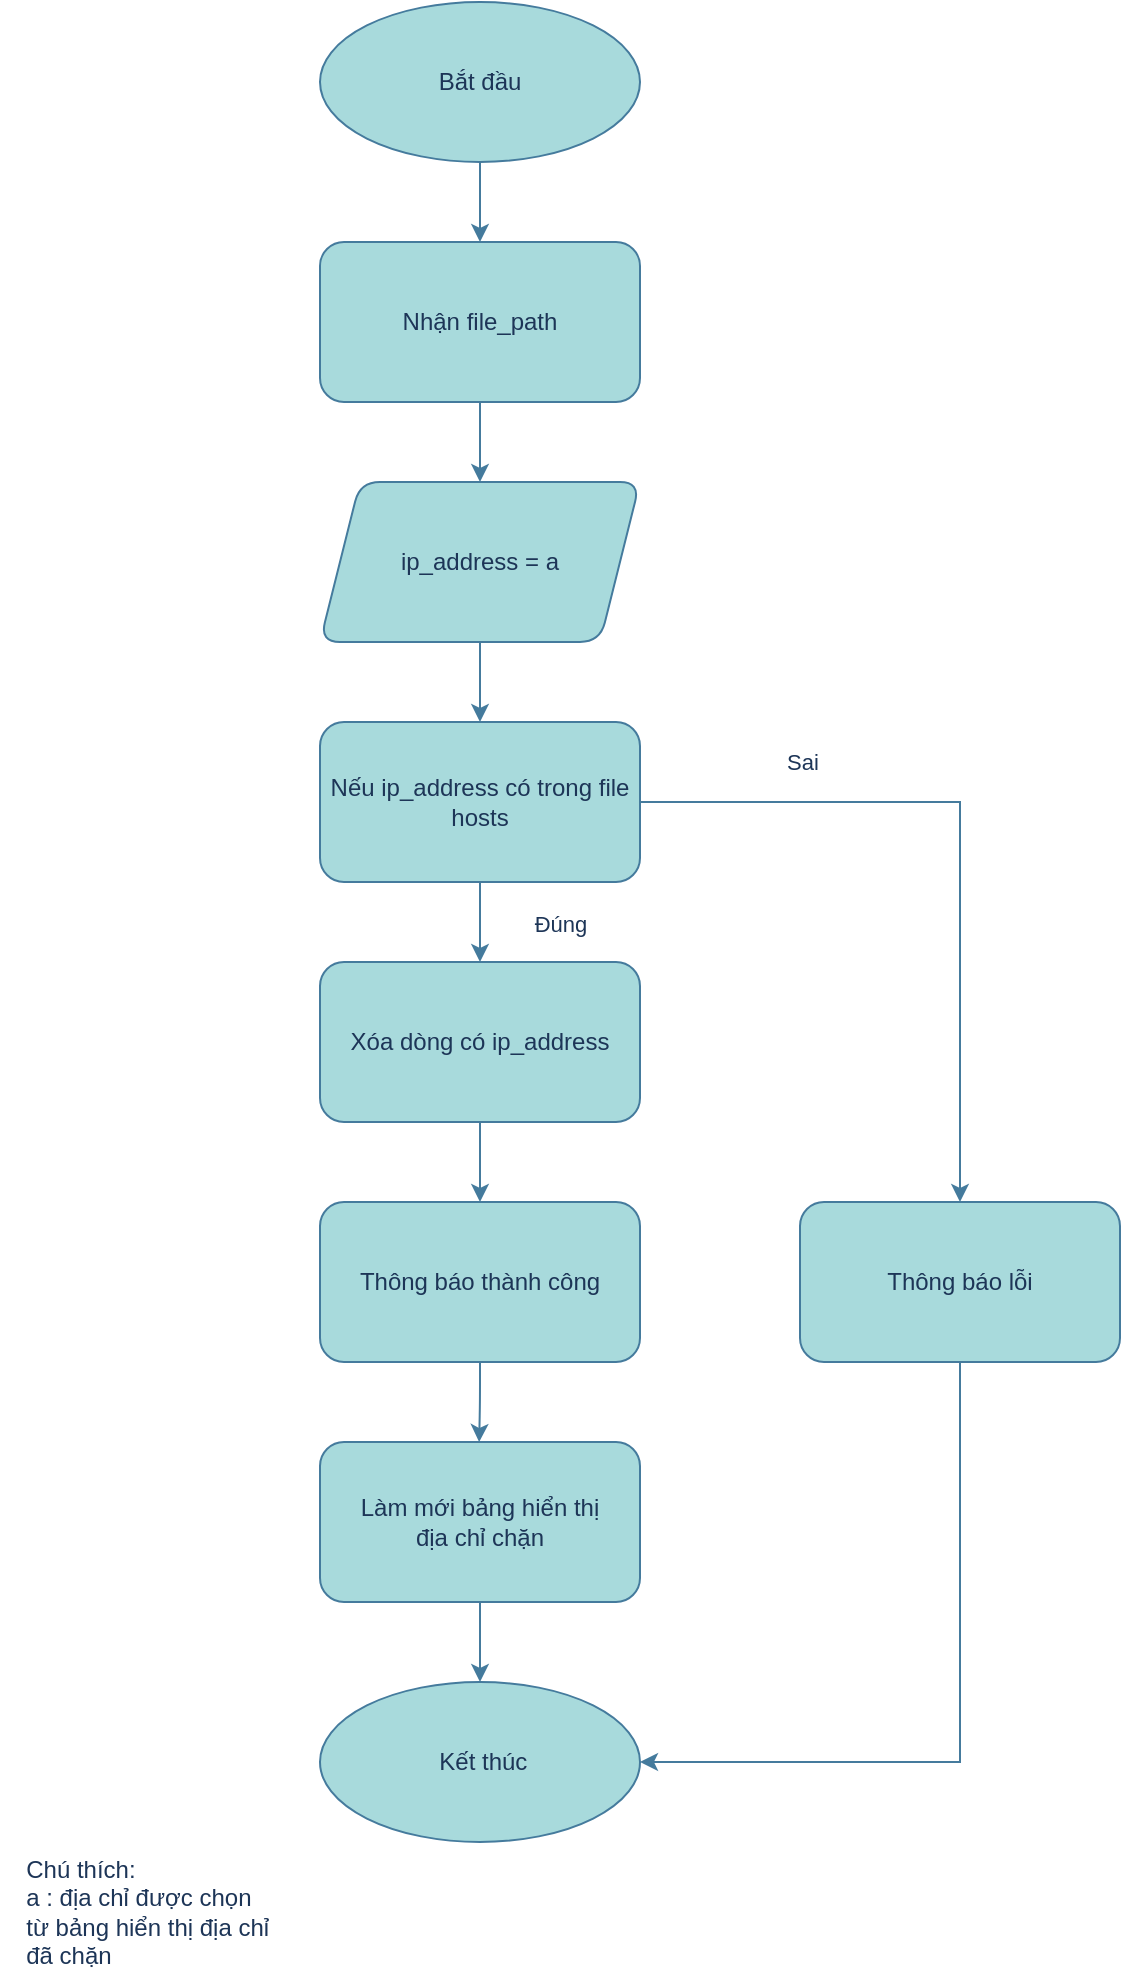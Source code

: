 <mxfile version="22.1.16" type="github">
  <diagram name="Trang-1" id="3MHq3e8uxHSeCojH_CD0">
    <mxGraphModel dx="1186" dy="826" grid="1" gridSize="10" guides="1" tooltips="1" connect="1" arrows="1" fold="1" page="1" pageScale="1" pageWidth="827" pageHeight="1169" math="0" shadow="0">
      <root>
        <mxCell id="0" />
        <mxCell id="1" parent="0" />
        <mxCell id="IOJXYS6W1uLF5T40510P-1" style="edgeStyle=orthogonalEdgeStyle;rounded=1;orthogonalLoop=1;jettySize=auto;html=1;exitX=0.5;exitY=1;exitDx=0;exitDy=0;entryX=0.5;entryY=0;entryDx=0;entryDy=0;labelBackgroundColor=none;strokeColor=#457B9D;fontColor=default;" edge="1" parent="1" source="IOJXYS6W1uLF5T40510P-2" target="IOJXYS6W1uLF5T40510P-27">
          <mxGeometry relative="1" as="geometry" />
        </mxCell>
        <mxCell id="IOJXYS6W1uLF5T40510P-2" value="Bắt đầu" style="ellipse;whiteSpace=wrap;html=1;labelBackgroundColor=none;fillColor=#A8DADC;strokeColor=#457B9D;fontColor=#1D3557;rounded=1;" vertex="1" parent="1">
          <mxGeometry x="280" y="80" width="160" height="80" as="geometry" />
        </mxCell>
        <mxCell id="IOJXYS6W1uLF5T40510P-3" style="edgeStyle=orthogonalEdgeStyle;rounded=1;orthogonalLoop=1;jettySize=auto;html=1;exitX=0.5;exitY=1;exitDx=0;exitDy=0;entryX=0.5;entryY=0;entryDx=0;entryDy=0;labelBackgroundColor=none;strokeColor=#457B9D;fontColor=default;" edge="1" parent="1" source="IOJXYS6W1uLF5T40510P-4" target="IOJXYS6W1uLF5T40510P-18">
          <mxGeometry relative="1" as="geometry" />
        </mxCell>
        <mxCell id="IOJXYS6W1uLF5T40510P-4" value="&lt;font style=&quot;font-size: 12px;&quot;&gt;ip_address = a&lt;br&gt;&lt;/font&gt;" style="shape=parallelogram;perimeter=parallelogramPerimeter;whiteSpace=wrap;html=1;fixedSize=1;labelBackgroundColor=none;fillColor=#A8DADC;strokeColor=#457B9D;fontColor=#1D3557;rounded=1;" vertex="1" parent="1">
          <mxGeometry x="280" y="320" width="160" height="80" as="geometry" />
        </mxCell>
        <mxCell id="IOJXYS6W1uLF5T40510P-28" style="edgeStyle=orthogonalEdgeStyle;rounded=0;orthogonalLoop=1;jettySize=auto;html=1;exitX=0.5;exitY=1;exitDx=0;exitDy=0;entryX=0.5;entryY=0;entryDx=0;entryDy=0;labelBackgroundColor=none;strokeColor=#457B9D;fontColor=default;" edge="1" parent="1" source="IOJXYS6W1uLF5T40510P-11" target="IOJXYS6W1uLF5T40510P-20">
          <mxGeometry relative="1" as="geometry" />
        </mxCell>
        <mxCell id="IOJXYS6W1uLF5T40510P-11" value="Xóa dòng có ip_address" style="rounded=1;whiteSpace=wrap;html=1;labelBackgroundColor=none;fillColor=#A8DADC;strokeColor=#457B9D;fontColor=#1D3557;" vertex="1" parent="1">
          <mxGeometry x="280" y="560" width="160" height="80" as="geometry" />
        </mxCell>
        <mxCell id="IOJXYS6W1uLF5T40510P-14" style="edgeStyle=orthogonalEdgeStyle;rounded=1;orthogonalLoop=1;jettySize=auto;html=1;exitX=0.5;exitY=1;exitDx=0;exitDy=0;entryX=0.5;entryY=0;entryDx=0;entryDy=0;labelBackgroundColor=none;strokeColor=#457B9D;fontColor=default;" edge="1" parent="1" source="IOJXYS6W1uLF5T40510P-18">
          <mxGeometry relative="1" as="geometry">
            <mxPoint x="360" y="560" as="targetPoint" />
          </mxGeometry>
        </mxCell>
        <mxCell id="IOJXYS6W1uLF5T40510P-15" value="Đúng" style="edgeLabel;html=1;align=center;verticalAlign=middle;resizable=0;points=[];labelBackgroundColor=none;fontColor=#1D3557;rounded=1;" vertex="1" connectable="0" parent="IOJXYS6W1uLF5T40510P-14">
          <mxGeometry x="-0.197" y="1" relative="1" as="geometry">
            <mxPoint x="39" y="4" as="offset" />
          </mxGeometry>
        </mxCell>
        <mxCell id="IOJXYS6W1uLF5T40510P-29" style="edgeStyle=orthogonalEdgeStyle;rounded=0;orthogonalLoop=1;jettySize=auto;html=1;exitX=1;exitY=0.5;exitDx=0;exitDy=0;entryX=0.5;entryY=0;entryDx=0;entryDy=0;labelBackgroundColor=none;strokeColor=#457B9D;fontColor=default;" edge="1" parent="1" source="IOJXYS6W1uLF5T40510P-18" target="IOJXYS6W1uLF5T40510P-25">
          <mxGeometry relative="1" as="geometry" />
        </mxCell>
        <mxCell id="IOJXYS6W1uLF5T40510P-31" value="Sai" style="edgeLabel;html=1;align=center;verticalAlign=middle;resizable=0;points=[];fontColor=#1D3557;" vertex="1" connectable="0" parent="IOJXYS6W1uLF5T40510P-29">
          <mxGeometry x="-0.563" y="1" relative="1" as="geometry">
            <mxPoint x="2" y="-19" as="offset" />
          </mxGeometry>
        </mxCell>
        <mxCell id="IOJXYS6W1uLF5T40510P-18" value="Nếu ip_address có trong file hosts" style="rounded=1;whiteSpace=wrap;html=1;labelBackgroundColor=none;fillColor=#A8DADC;strokeColor=#457B9D;fontColor=#1D3557;" vertex="1" parent="1">
          <mxGeometry x="280" y="440" width="160" height="80" as="geometry" />
        </mxCell>
        <mxCell id="IOJXYS6W1uLF5T40510P-19" style="edgeStyle=orthogonalEdgeStyle;rounded=1;orthogonalLoop=1;jettySize=auto;html=1;exitX=0.5;exitY=1;exitDx=0;exitDy=0;labelBackgroundColor=none;strokeColor=#457B9D;fontColor=default;" edge="1" parent="1" source="IOJXYS6W1uLF5T40510P-20">
          <mxGeometry relative="1" as="geometry">
            <mxPoint x="359.579" y="800" as="targetPoint" />
          </mxGeometry>
        </mxCell>
        <mxCell id="IOJXYS6W1uLF5T40510P-20" value="Thông báo thành công" style="rounded=1;whiteSpace=wrap;html=1;labelBackgroundColor=none;fillColor=#A8DADC;strokeColor=#457B9D;fontColor=#1D3557;" vertex="1" parent="1">
          <mxGeometry x="280" y="680" width="160" height="80" as="geometry" />
        </mxCell>
        <mxCell id="IOJXYS6W1uLF5T40510P-21" style="edgeStyle=orthogonalEdgeStyle;rounded=1;orthogonalLoop=1;jettySize=auto;html=1;exitX=0.5;exitY=1;exitDx=0;exitDy=0;entryX=0.5;entryY=0;entryDx=0;entryDy=0;labelBackgroundColor=none;strokeColor=#457B9D;fontColor=default;" edge="1" parent="1" source="IOJXYS6W1uLF5T40510P-22" target="IOJXYS6W1uLF5T40510P-23">
          <mxGeometry relative="1" as="geometry" />
        </mxCell>
        <mxCell id="IOJXYS6W1uLF5T40510P-22" value="Làm mới bảng hiển thị &lt;br&gt;địa chỉ chặn" style="rounded=1;whiteSpace=wrap;html=1;labelBackgroundColor=none;fillColor=#A8DADC;strokeColor=#457B9D;fontColor=#1D3557;" vertex="1" parent="1">
          <mxGeometry x="280" y="800" width="160" height="80" as="geometry" />
        </mxCell>
        <mxCell id="IOJXYS6W1uLF5T40510P-23" value="&amp;nbsp;Kết thúc" style="ellipse;whiteSpace=wrap;html=1;labelBackgroundColor=none;fillColor=#A8DADC;strokeColor=#457B9D;fontColor=#1D3557;rounded=1;" vertex="1" parent="1">
          <mxGeometry x="280" y="920" width="160" height="80" as="geometry" />
        </mxCell>
        <mxCell id="IOJXYS6W1uLF5T40510P-30" style="edgeStyle=orthogonalEdgeStyle;rounded=0;orthogonalLoop=1;jettySize=auto;html=1;exitX=0.5;exitY=1;exitDx=0;exitDy=0;entryX=1;entryY=0.5;entryDx=0;entryDy=0;labelBackgroundColor=none;strokeColor=#457B9D;fontColor=default;" edge="1" parent="1" source="IOJXYS6W1uLF5T40510P-25" target="IOJXYS6W1uLF5T40510P-23">
          <mxGeometry relative="1" as="geometry" />
        </mxCell>
        <mxCell id="IOJXYS6W1uLF5T40510P-25" value="Thông báo lỗi" style="rounded=1;whiteSpace=wrap;html=1;labelBackgroundColor=none;fillColor=#A8DADC;strokeColor=#457B9D;fontColor=#1D3557;" vertex="1" parent="1">
          <mxGeometry x="520" y="680" width="160" height="80" as="geometry" />
        </mxCell>
        <mxCell id="IOJXYS6W1uLF5T40510P-26" style="edgeStyle=orthogonalEdgeStyle;rounded=1;orthogonalLoop=1;jettySize=auto;html=1;exitX=0.5;exitY=1;exitDx=0;exitDy=0;strokeColor=#457B9D;fontColor=default;fillColor=#A8DADC;labelBackgroundColor=none;" edge="1" parent="1" source="IOJXYS6W1uLF5T40510P-27" target="IOJXYS6W1uLF5T40510P-4">
          <mxGeometry relative="1" as="geometry" />
        </mxCell>
        <mxCell id="IOJXYS6W1uLF5T40510P-27" value="Nhận file_path" style="rounded=1;whiteSpace=wrap;html=1;labelBackgroundColor=none;fillColor=#A8DADC;strokeColor=#457B9D;fontColor=#1D3557;" vertex="1" parent="1">
          <mxGeometry x="280" y="200" width="160" height="80" as="geometry" />
        </mxCell>
        <mxCell id="IOJXYS6W1uLF5T40510P-32" value="&lt;div style=&quot;text-align: left;&quot;&gt;&lt;span data-darkreader-inline-color=&quot;&quot; data-darkreader-inline-bgcolor=&quot;&quot; style=&quot;background-color: initial; color: rgb(29, 53, 87); --darkreader-inline-bgcolor: initial; --darkreader-inline-color: #a5c4e1;&quot;&gt;Chú thích:&lt;/span&gt;&lt;/div&gt;&lt;div style=&quot;text-align: left;&quot;&gt;&lt;span data-darkreader-inline-color=&quot;&quot; data-darkreader-inline-bgcolor=&quot;&quot; style=&quot;background-color: initial; color: rgb(29, 53, 87); --darkreader-inline-bgcolor: initial; --darkreader-inline-color: #a5c4e1;&quot;&gt;a : địa chỉ được chọn&lt;/span&gt;&lt;/div&gt;&lt;span style=&quot;&quot;&gt;&lt;div style=&quot;text-align: left;&quot;&gt;&lt;span data-darkreader-inline-color=&quot;&quot; data-darkreader-inline-bgcolor=&quot;&quot; style=&quot;background-color: initial; color: rgb(29, 53, 87); --darkreader-inline-bgcolor: initial; --darkreader-inline-color: #a5c4e1;&quot;&gt;từ bảng hiển thị địa chỉ&amp;nbsp;&lt;/span&gt;&lt;/div&gt;&lt;/span&gt;&lt;span style=&quot;&quot;&gt;&lt;div style=&quot;text-align: left;&quot;&gt;&lt;span data-darkreader-inline-color=&quot;&quot; data-darkreader-inline-bgcolor=&quot;&quot; style=&quot;background-color: initial; color: rgb(29, 53, 87); --darkreader-inline-bgcolor: initial; --darkreader-inline-color: #a5c4e1;&quot;&gt;đã chặn&lt;/span&gt;&lt;/div&gt;&lt;/span&gt;" style="text;html=1;align=center;verticalAlign=middle;resizable=0;points=[];autosize=1;strokeColor=none;fillColor=none;fontColor=#1D3557;" vertex="1" parent="1">
          <mxGeometry x="120" y="1000" width="150" height="70" as="geometry" />
        </mxCell>
      </root>
    </mxGraphModel>
  </diagram>
</mxfile>

